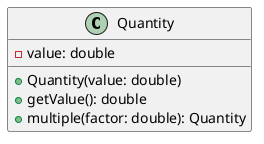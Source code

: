 @startuml

left to right direction

class Quantity {
  - value: double
  + Quantity(value: double)
  + getValue(): double
  + multiple(factor: double): Quantity
}

@enduml